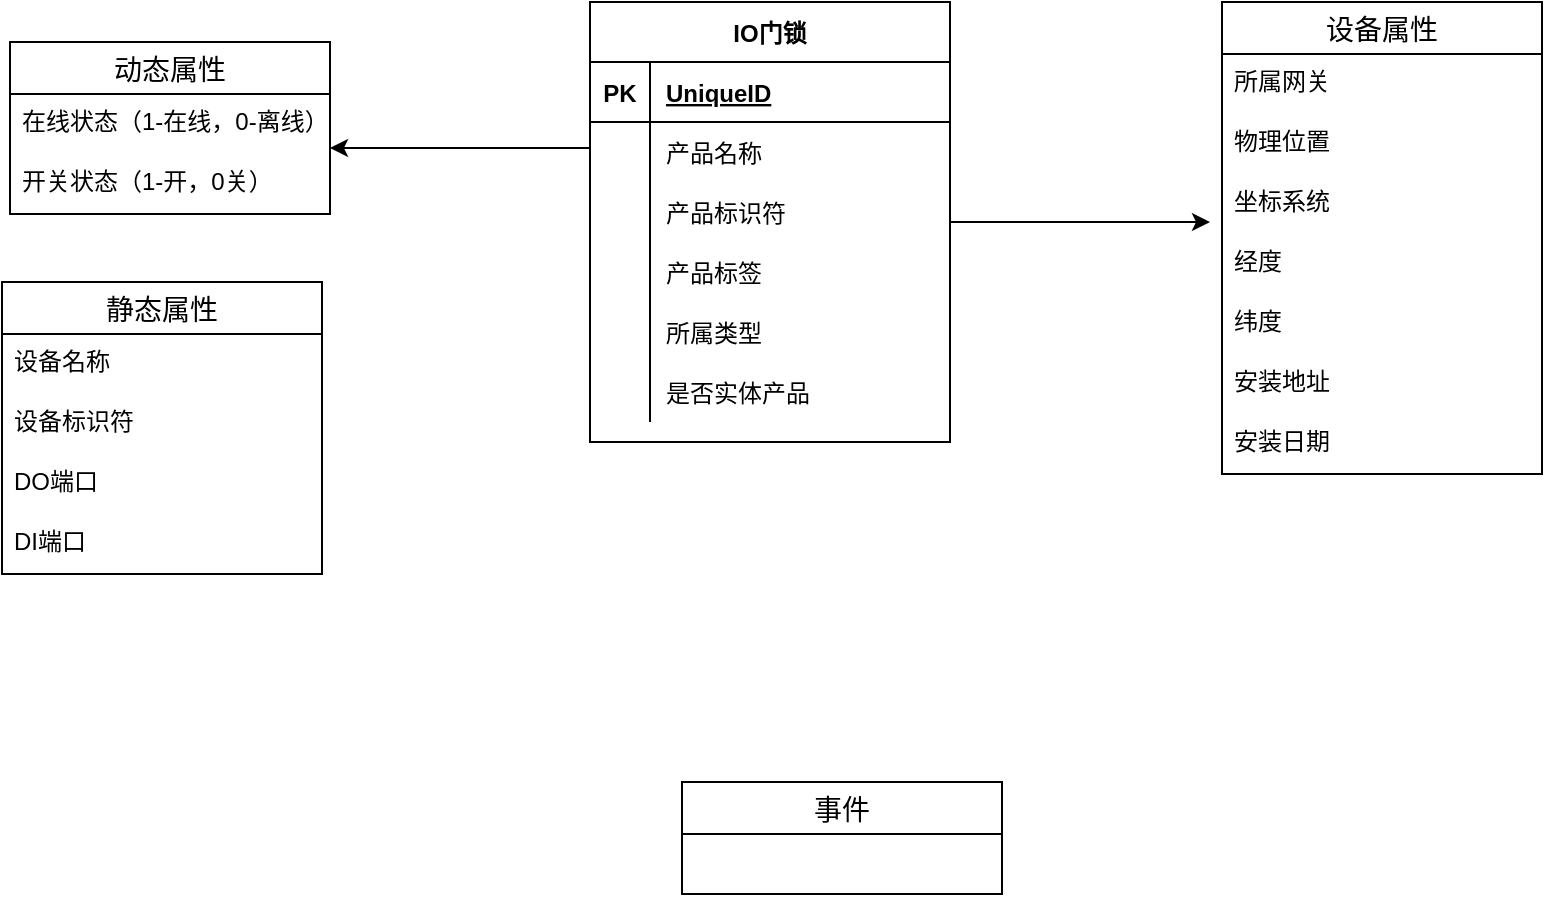 <mxfile version="14.8.4" type="github">
  <diagram id="exYlIwoRCqoKy-3qKyyk" name="Page-1">
    <mxGraphModel dx="946" dy="518" grid="1" gridSize="10" guides="1" tooltips="1" connect="1" arrows="1" fold="1" page="1" pageScale="1" pageWidth="827" pageHeight="1169" math="0" shadow="0">
      <root>
        <mxCell id="0" />
        <mxCell id="1" parent="0" />
        <mxCell id="SLLAKNv1LBHuQRLllBD7-59" value="" style="edgeStyle=orthogonalEdgeStyle;rounded=0;orthogonalLoop=1;jettySize=auto;html=1;" parent="1" source="SLLAKNv1LBHuQRLllBD7-14" edge="1">
          <mxGeometry relative="1" as="geometry">
            <mxPoint x="634" y="130" as="targetPoint" />
          </mxGeometry>
        </mxCell>
        <mxCell id="P2__7eD1PNoK326hBarC-8" value="" style="edgeStyle=orthogonalEdgeStyle;rounded=0;orthogonalLoop=1;jettySize=auto;html=1;" edge="1" parent="1">
          <mxGeometry relative="1" as="geometry">
            <mxPoint x="324" y="93" as="sourcePoint" />
            <mxPoint x="194" y="93" as="targetPoint" />
          </mxGeometry>
        </mxCell>
        <mxCell id="SLLAKNv1LBHuQRLllBD7-14" value="IO门锁" style="shape=table;startSize=30;container=1;collapsible=1;childLayout=tableLayout;fixedRows=1;rowLines=0;fontStyle=1;align=center;resizeLast=1;" parent="1" vertex="1">
          <mxGeometry x="324" y="20" width="180" height="220" as="geometry">
            <mxRectangle x="324" y="90" width="70" height="30" as="alternateBounds" />
          </mxGeometry>
        </mxCell>
        <mxCell id="SLLAKNv1LBHuQRLllBD7-15" value="" style="shape=partialRectangle;collapsible=0;dropTarget=0;pointerEvents=0;fillColor=none;top=0;left=0;bottom=1;right=0;points=[[0,0.5],[1,0.5]];portConstraint=eastwest;" parent="SLLAKNv1LBHuQRLllBD7-14" vertex="1">
          <mxGeometry y="30" width="180" height="30" as="geometry" />
        </mxCell>
        <mxCell id="SLLAKNv1LBHuQRLllBD7-16" value="PK" style="shape=partialRectangle;connectable=0;fillColor=none;top=0;left=0;bottom=0;right=0;fontStyle=1;overflow=hidden;" parent="SLLAKNv1LBHuQRLllBD7-15" vertex="1">
          <mxGeometry width="30" height="30" as="geometry" />
        </mxCell>
        <mxCell id="SLLAKNv1LBHuQRLllBD7-17" value="UniqueID" style="shape=partialRectangle;connectable=0;fillColor=none;top=0;left=0;bottom=0;right=0;align=left;spacingLeft=6;fontStyle=5;overflow=hidden;" parent="SLLAKNv1LBHuQRLllBD7-15" vertex="1">
          <mxGeometry x="30" width="150" height="30" as="geometry" />
        </mxCell>
        <mxCell id="SLLAKNv1LBHuQRLllBD7-18" value="" style="shape=partialRectangle;collapsible=0;dropTarget=0;pointerEvents=0;fillColor=none;top=0;left=0;bottom=0;right=0;points=[[0,0.5],[1,0.5]];portConstraint=eastwest;" parent="SLLAKNv1LBHuQRLllBD7-14" vertex="1">
          <mxGeometry y="60" width="180" height="30" as="geometry" />
        </mxCell>
        <mxCell id="SLLAKNv1LBHuQRLllBD7-19" value="" style="shape=partialRectangle;connectable=0;fillColor=none;top=0;left=0;bottom=0;right=0;editable=1;overflow=hidden;" parent="SLLAKNv1LBHuQRLllBD7-18" vertex="1">
          <mxGeometry width="30" height="30" as="geometry" />
        </mxCell>
        <mxCell id="SLLAKNv1LBHuQRLllBD7-20" value="产品名称" style="shape=partialRectangle;connectable=0;fillColor=none;top=0;left=0;bottom=0;right=0;align=left;spacingLeft=6;overflow=hidden;" parent="SLLAKNv1LBHuQRLllBD7-18" vertex="1">
          <mxGeometry x="30" width="150" height="30" as="geometry" />
        </mxCell>
        <mxCell id="SLLAKNv1LBHuQRLllBD7-21" value="" style="shape=partialRectangle;collapsible=0;dropTarget=0;pointerEvents=0;fillColor=none;top=0;left=0;bottom=0;right=0;points=[[0,0.5],[1,0.5]];portConstraint=eastwest;" parent="SLLAKNv1LBHuQRLllBD7-14" vertex="1">
          <mxGeometry y="90" width="180" height="30" as="geometry" />
        </mxCell>
        <mxCell id="SLLAKNv1LBHuQRLllBD7-22" value="" style="shape=partialRectangle;connectable=0;fillColor=none;top=0;left=0;bottom=0;right=0;editable=1;overflow=hidden;" parent="SLLAKNv1LBHuQRLllBD7-21" vertex="1">
          <mxGeometry width="30" height="30" as="geometry" />
        </mxCell>
        <mxCell id="SLLAKNv1LBHuQRLllBD7-23" value="产品标识符" style="shape=partialRectangle;connectable=0;fillColor=none;top=0;left=0;bottom=0;right=0;align=left;spacingLeft=6;overflow=hidden;" parent="SLLAKNv1LBHuQRLllBD7-21" vertex="1">
          <mxGeometry x="30" width="150" height="30" as="geometry" />
        </mxCell>
        <mxCell id="SLLAKNv1LBHuQRLllBD7-24" value="" style="shape=partialRectangle;collapsible=0;dropTarget=0;pointerEvents=0;fillColor=none;top=0;left=0;bottom=0;right=0;points=[[0,0.5],[1,0.5]];portConstraint=eastwest;" parent="SLLAKNv1LBHuQRLllBD7-14" vertex="1">
          <mxGeometry y="120" width="180" height="30" as="geometry" />
        </mxCell>
        <mxCell id="SLLAKNv1LBHuQRLllBD7-25" value="" style="shape=partialRectangle;connectable=0;fillColor=none;top=0;left=0;bottom=0;right=0;editable=1;overflow=hidden;" parent="SLLAKNv1LBHuQRLllBD7-24" vertex="1">
          <mxGeometry width="30" height="30" as="geometry" />
        </mxCell>
        <mxCell id="SLLAKNv1LBHuQRLllBD7-26" value="产品标签" style="shape=partialRectangle;connectable=0;fillColor=none;top=0;left=0;bottom=0;right=0;align=left;spacingLeft=6;overflow=hidden;" parent="SLLAKNv1LBHuQRLllBD7-24" vertex="1">
          <mxGeometry x="30" width="150" height="30" as="geometry" />
        </mxCell>
        <mxCell id="SLLAKNv1LBHuQRLllBD7-48" value="" style="shape=partialRectangle;collapsible=0;dropTarget=0;pointerEvents=0;fillColor=none;top=0;left=0;bottom=0;right=0;points=[[0,0.5],[1,0.5]];portConstraint=eastwest;" parent="SLLAKNv1LBHuQRLllBD7-14" vertex="1">
          <mxGeometry y="150" width="180" height="30" as="geometry" />
        </mxCell>
        <mxCell id="SLLAKNv1LBHuQRLllBD7-49" value="" style="shape=partialRectangle;connectable=0;fillColor=none;top=0;left=0;bottom=0;right=0;editable=1;overflow=hidden;" parent="SLLAKNv1LBHuQRLllBD7-48" vertex="1">
          <mxGeometry width="30" height="30" as="geometry" />
        </mxCell>
        <mxCell id="SLLAKNv1LBHuQRLllBD7-50" value="所属类型" style="shape=partialRectangle;connectable=0;fillColor=none;top=0;left=0;bottom=0;right=0;align=left;spacingLeft=6;overflow=hidden;" parent="SLLAKNv1LBHuQRLllBD7-48" vertex="1">
          <mxGeometry x="30" width="150" height="30" as="geometry" />
        </mxCell>
        <mxCell id="SLLAKNv1LBHuQRLllBD7-51" value="" style="shape=partialRectangle;collapsible=0;dropTarget=0;pointerEvents=0;fillColor=none;top=0;left=0;bottom=0;right=0;points=[[0,0.5],[1,0.5]];portConstraint=eastwest;" parent="SLLAKNv1LBHuQRLllBD7-14" vertex="1">
          <mxGeometry y="180" width="180" height="30" as="geometry" />
        </mxCell>
        <mxCell id="SLLAKNv1LBHuQRLllBD7-52" value="" style="shape=partialRectangle;connectable=0;fillColor=none;top=0;left=0;bottom=0;right=0;editable=1;overflow=hidden;" parent="SLLAKNv1LBHuQRLllBD7-51" vertex="1">
          <mxGeometry width="30" height="30" as="geometry" />
        </mxCell>
        <mxCell id="SLLAKNv1LBHuQRLllBD7-53" value="是否实体产品" style="shape=partialRectangle;connectable=0;fillColor=none;top=0;left=0;bottom=0;right=0;align=left;spacingLeft=6;overflow=hidden;" parent="SLLAKNv1LBHuQRLllBD7-51" vertex="1">
          <mxGeometry x="30" width="150" height="30" as="geometry" />
        </mxCell>
        <mxCell id="SLLAKNv1LBHuQRLllBD7-54" value="设备属性" style="swimlane;fontStyle=0;childLayout=stackLayout;horizontal=1;startSize=26;horizontalStack=0;resizeParent=1;resizeParentMax=0;resizeLast=0;collapsible=1;marginBottom=0;align=center;fontSize=14;" parent="1" vertex="1">
          <mxGeometry x="640" y="20" width="160" height="236" as="geometry" />
        </mxCell>
        <mxCell id="SLLAKNv1LBHuQRLllBD7-55" value="所属网关" style="text;strokeColor=none;fillColor=none;spacingLeft=4;spacingRight=4;overflow=hidden;rotatable=0;points=[[0,0.5],[1,0.5]];portConstraint=eastwest;fontSize=12;" parent="SLLAKNv1LBHuQRLllBD7-54" vertex="1">
          <mxGeometry y="26" width="160" height="30" as="geometry" />
        </mxCell>
        <mxCell id="SLLAKNv1LBHuQRLllBD7-56" value="物理位置" style="text;strokeColor=none;fillColor=none;spacingLeft=4;spacingRight=4;overflow=hidden;rotatable=0;points=[[0,0.5],[1,0.5]];portConstraint=eastwest;fontSize=12;" parent="SLLAKNv1LBHuQRLllBD7-54" vertex="1">
          <mxGeometry y="56" width="160" height="30" as="geometry" />
        </mxCell>
        <mxCell id="SLLAKNv1LBHuQRLllBD7-57" value="坐标系统" style="text;strokeColor=none;fillColor=none;spacingLeft=4;spacingRight=4;overflow=hidden;rotatable=0;points=[[0,0.5],[1,0.5]];portConstraint=eastwest;fontSize=12;" parent="SLLAKNv1LBHuQRLllBD7-54" vertex="1">
          <mxGeometry y="86" width="160" height="30" as="geometry" />
        </mxCell>
        <mxCell id="SLLAKNv1LBHuQRLllBD7-60" value="经度" style="text;strokeColor=none;fillColor=none;spacingLeft=4;spacingRight=4;overflow=hidden;rotatable=0;points=[[0,0.5],[1,0.5]];portConstraint=eastwest;fontSize=12;" parent="SLLAKNv1LBHuQRLllBD7-54" vertex="1">
          <mxGeometry y="116" width="160" height="30" as="geometry" />
        </mxCell>
        <mxCell id="SLLAKNv1LBHuQRLllBD7-61" value="纬度" style="text;strokeColor=none;fillColor=none;spacingLeft=4;spacingRight=4;overflow=hidden;rotatable=0;points=[[0,0.5],[1,0.5]];portConstraint=eastwest;fontSize=12;" parent="SLLAKNv1LBHuQRLllBD7-54" vertex="1">
          <mxGeometry y="146" width="160" height="30" as="geometry" />
        </mxCell>
        <mxCell id="SLLAKNv1LBHuQRLllBD7-63" value="安装地址" style="text;strokeColor=none;fillColor=none;spacingLeft=4;spacingRight=4;overflow=hidden;rotatable=0;points=[[0,0.5],[1,0.5]];portConstraint=eastwest;fontSize=12;" parent="SLLAKNv1LBHuQRLllBD7-54" vertex="1">
          <mxGeometry y="176" width="160" height="30" as="geometry" />
        </mxCell>
        <mxCell id="SLLAKNv1LBHuQRLllBD7-65" value="安装日期" style="text;strokeColor=none;fillColor=none;spacingLeft=4;spacingRight=4;overflow=hidden;rotatable=0;points=[[0,0.5],[1,0.5]];portConstraint=eastwest;fontSize=12;" parent="SLLAKNv1LBHuQRLllBD7-54" vertex="1">
          <mxGeometry y="206" width="160" height="30" as="geometry" />
        </mxCell>
        <mxCell id="SLLAKNv1LBHuQRLllBD7-108" value="动态属性" style="swimlane;fontStyle=0;childLayout=stackLayout;horizontal=1;startSize=26;horizontalStack=0;resizeParent=1;resizeParentMax=0;resizeLast=0;collapsible=1;marginBottom=0;align=center;fontSize=14;" parent="1" vertex="1">
          <mxGeometry x="34" y="40" width="160" height="86" as="geometry" />
        </mxCell>
        <mxCell id="SLLAKNv1LBHuQRLllBD7-109" value="在线状态（1-在线，0-离线）" style="text;strokeColor=none;fillColor=none;spacingLeft=4;spacingRight=4;overflow=hidden;rotatable=0;points=[[0,0.5],[1,0.5]];portConstraint=eastwest;fontSize=12;" parent="SLLAKNv1LBHuQRLllBD7-108" vertex="1">
          <mxGeometry y="26" width="160" height="30" as="geometry" />
        </mxCell>
        <mxCell id="SLLAKNv1LBHuQRLllBD7-110" value="开关状态（1-开，0关）" style="text;strokeColor=none;fillColor=none;spacingLeft=4;spacingRight=4;overflow=hidden;rotatable=0;points=[[0,0.5],[1,0.5]];portConstraint=eastwest;fontSize=12;" parent="SLLAKNv1LBHuQRLllBD7-108" vertex="1">
          <mxGeometry y="56" width="160" height="30" as="geometry" />
        </mxCell>
        <mxCell id="SLLAKNv1LBHuQRLllBD7-114" value="事件" style="swimlane;fontStyle=0;childLayout=stackLayout;horizontal=1;startSize=26;horizontalStack=0;resizeParent=1;resizeParentMax=0;resizeLast=0;collapsible=1;marginBottom=0;align=center;fontSize=14;" parent="1" vertex="1">
          <mxGeometry x="370" y="410" width="160" height="56" as="geometry" />
        </mxCell>
        <mxCell id="P2__7eD1PNoK326hBarC-9" value="静态属性" style="swimlane;fontStyle=0;childLayout=stackLayout;horizontal=1;startSize=26;horizontalStack=0;resizeParent=1;resizeParentMax=0;resizeLast=0;collapsible=1;marginBottom=0;align=center;fontSize=14;" vertex="1" parent="1">
          <mxGeometry x="30" y="160" width="160" height="146" as="geometry" />
        </mxCell>
        <mxCell id="P2__7eD1PNoK326hBarC-10" value="设备名称" style="text;strokeColor=none;fillColor=none;spacingLeft=4;spacingRight=4;overflow=hidden;rotatable=0;points=[[0,0.5],[1,0.5]];portConstraint=eastwest;fontSize=12;" vertex="1" parent="P2__7eD1PNoK326hBarC-9">
          <mxGeometry y="26" width="160" height="30" as="geometry" />
        </mxCell>
        <mxCell id="P2__7eD1PNoK326hBarC-11" value="设备标识符" style="text;strokeColor=none;fillColor=none;spacingLeft=4;spacingRight=4;overflow=hidden;rotatable=0;points=[[0,0.5],[1,0.5]];portConstraint=eastwest;fontSize=12;" vertex="1" parent="P2__7eD1PNoK326hBarC-9">
          <mxGeometry y="56" width="160" height="30" as="geometry" />
        </mxCell>
        <mxCell id="P2__7eD1PNoK326hBarC-12" value="DO端口" style="text;strokeColor=none;fillColor=none;spacingLeft=4;spacingRight=4;overflow=hidden;rotatable=0;points=[[0,0.5],[1,0.5]];portConstraint=eastwest;fontSize=12;" vertex="1" parent="P2__7eD1PNoK326hBarC-9">
          <mxGeometry y="86" width="160" height="30" as="geometry" />
        </mxCell>
        <mxCell id="P2__7eD1PNoK326hBarC-13" value="DI端口" style="text;strokeColor=none;fillColor=none;spacingLeft=4;spacingRight=4;overflow=hidden;rotatable=0;points=[[0,0.5],[1,0.5]];portConstraint=eastwest;fontSize=12;" vertex="1" parent="P2__7eD1PNoK326hBarC-9">
          <mxGeometry y="116" width="160" height="30" as="geometry" />
        </mxCell>
      </root>
    </mxGraphModel>
  </diagram>
</mxfile>
